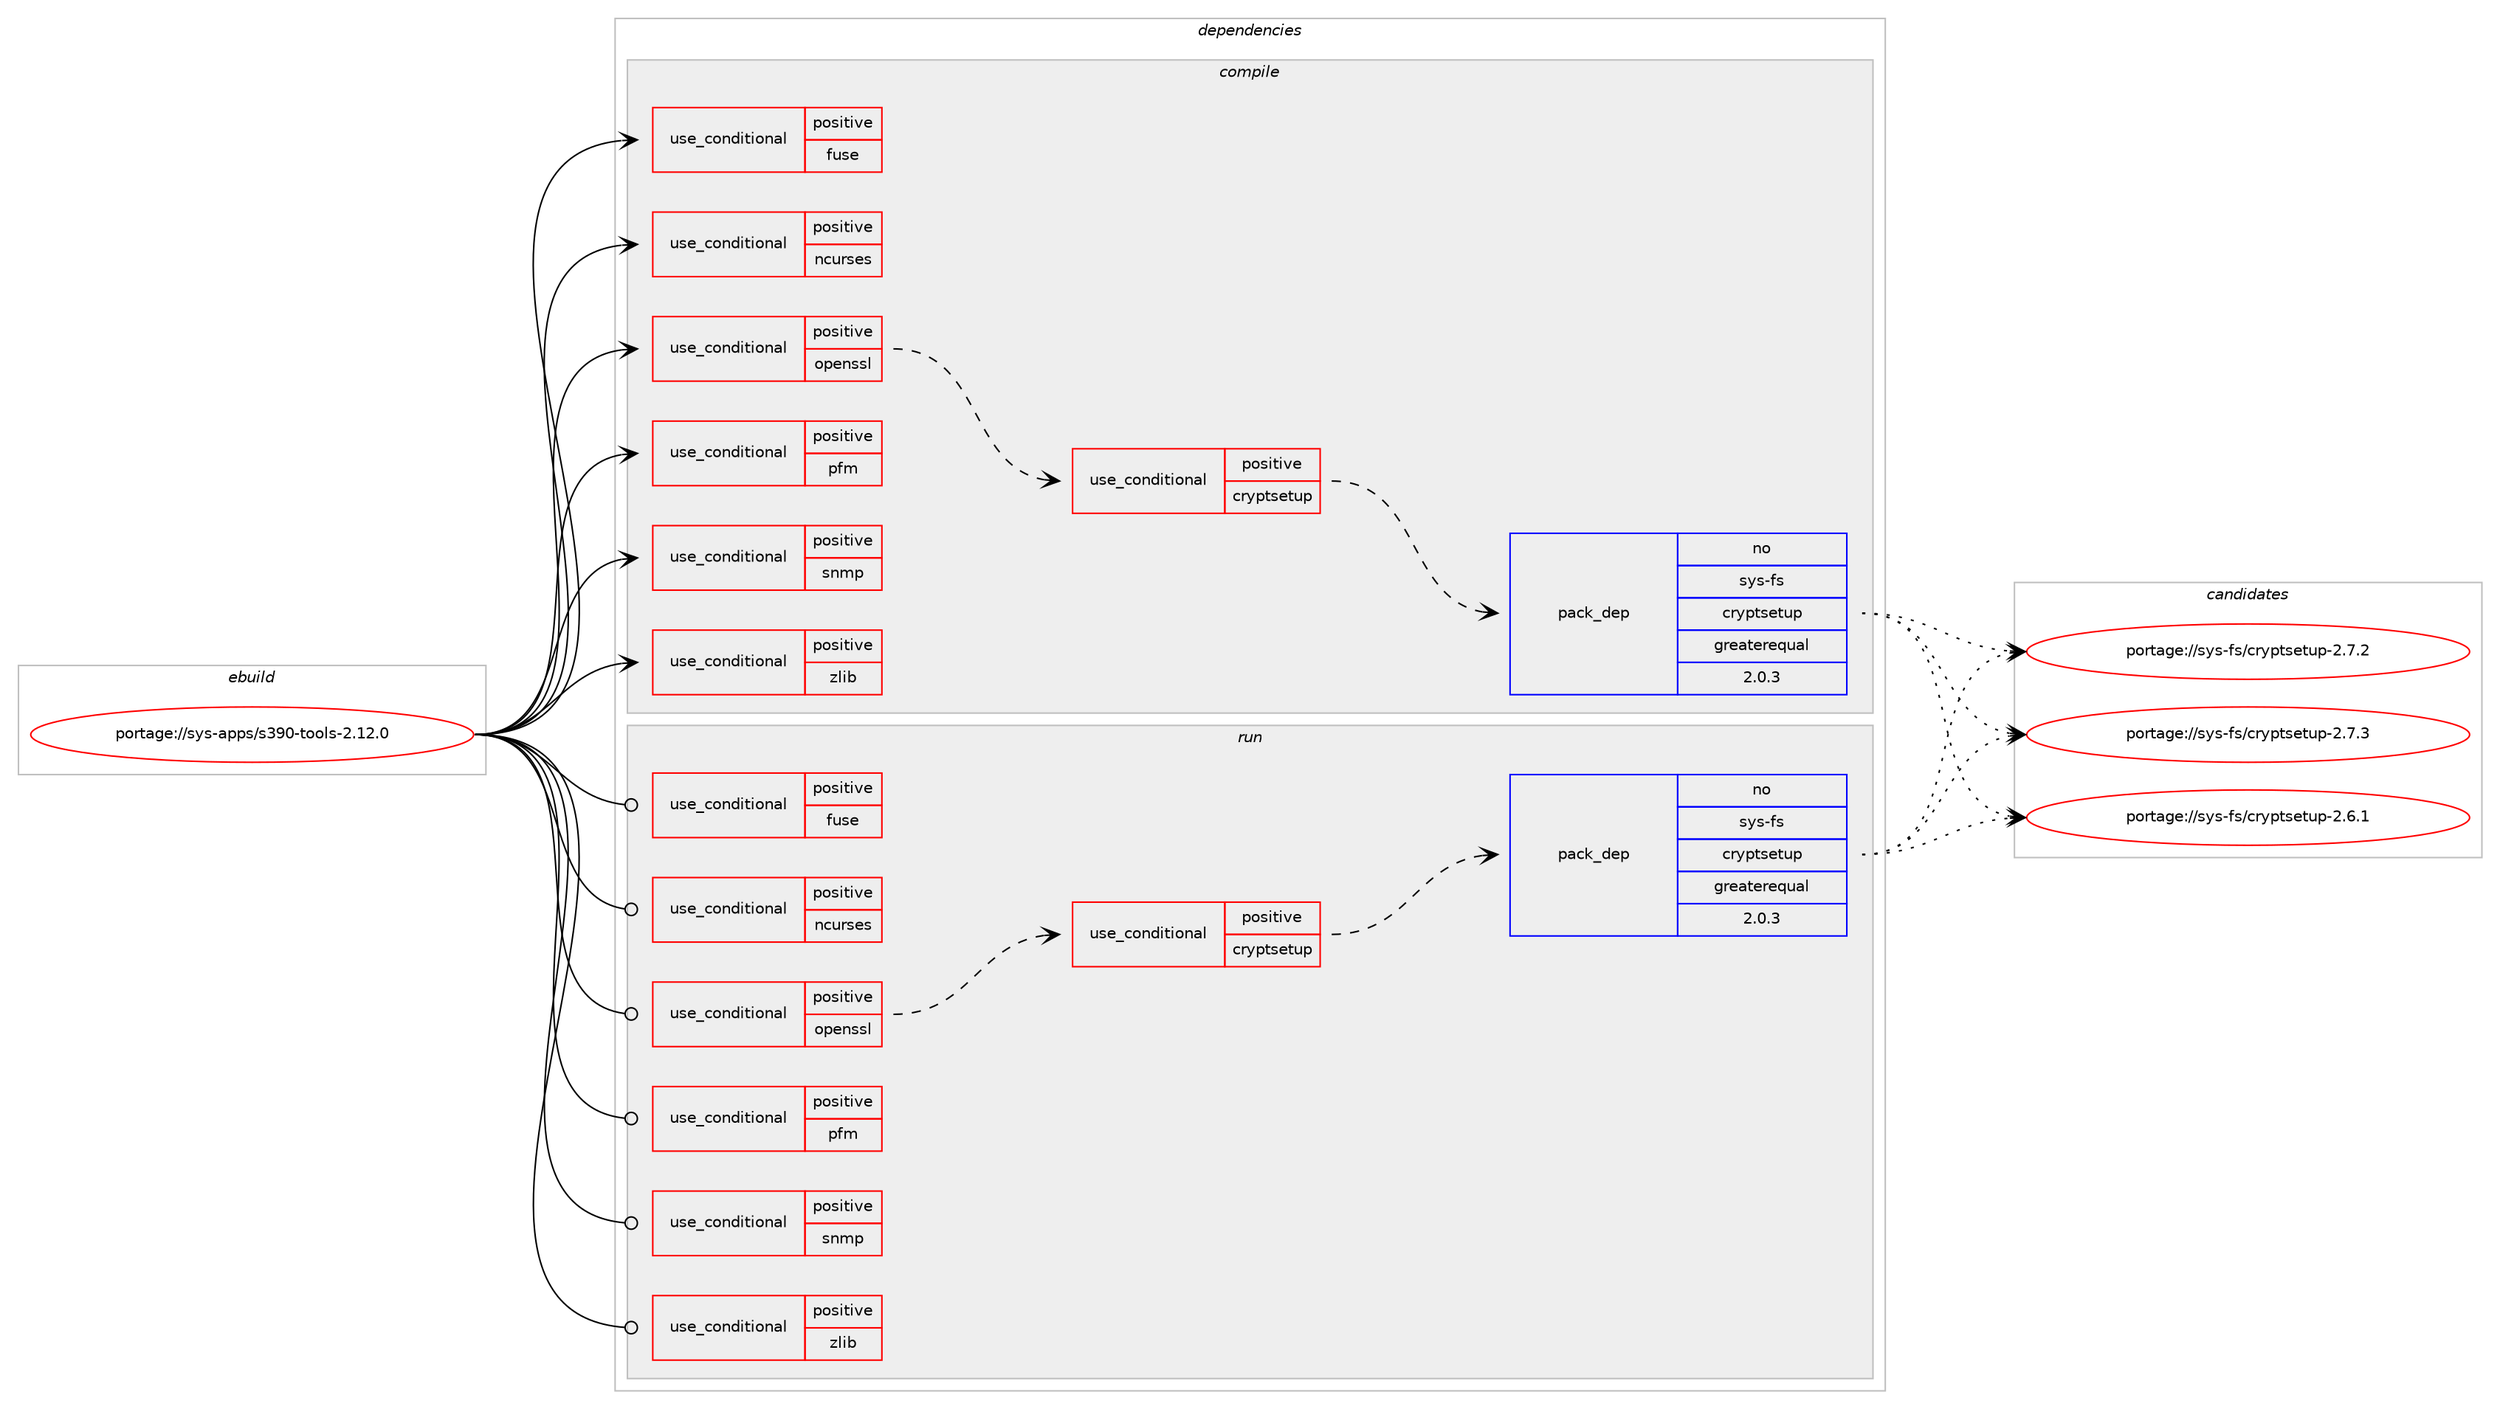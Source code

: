 digraph prolog {

# *************
# Graph options
# *************

newrank=true;
concentrate=true;
compound=true;
graph [rankdir=LR,fontname=Helvetica,fontsize=10,ranksep=1.5];#, ranksep=2.5, nodesep=0.2];
edge  [arrowhead=vee];
node  [fontname=Helvetica,fontsize=10];

# **********
# The ebuild
# **********

subgraph cluster_leftcol {
color=gray;
rank=same;
label=<<i>ebuild</i>>;
id [label="portage://sys-apps/s390-tools-2.12.0", color=red, width=4, href="../sys-apps/s390-tools-2.12.0.svg"];
}

# ****************
# The dependencies
# ****************

subgraph cluster_midcol {
color=gray;
label=<<i>dependencies</i>>;
subgraph cluster_compile {
fillcolor="#eeeeee";
style=filled;
label=<<i>compile</i>>;
subgraph cond109122 {
dependency212029 [label=<<TABLE BORDER="0" CELLBORDER="1" CELLSPACING="0" CELLPADDING="4"><TR><TD ROWSPAN="3" CELLPADDING="10">use_conditional</TD></TR><TR><TD>positive</TD></TR><TR><TD>fuse</TD></TR></TABLE>>, shape=none, color=red];
# *** BEGIN UNKNOWN DEPENDENCY TYPE (TODO) ***
# dependency212029 -> package_dependency(portage://sys-apps/s390-tools-2.12.0,install,no,sys-fs,fuse,none,[,,],[slot(0),equal],[])
# *** END UNKNOWN DEPENDENCY TYPE (TODO) ***

}
id:e -> dependency212029:w [weight=20,style="solid",arrowhead="vee"];
subgraph cond109123 {
dependency212030 [label=<<TABLE BORDER="0" CELLBORDER="1" CELLSPACING="0" CELLPADDING="4"><TR><TD ROWSPAN="3" CELLPADDING="10">use_conditional</TD></TR><TR><TD>positive</TD></TR><TR><TD>ncurses</TD></TR></TABLE>>, shape=none, color=red];
# *** BEGIN UNKNOWN DEPENDENCY TYPE (TODO) ***
# dependency212030 -> package_dependency(portage://sys-apps/s390-tools-2.12.0,install,no,sys-libs,ncurses,none,[,,],[slot(0),equal],[])
# *** END UNKNOWN DEPENDENCY TYPE (TODO) ***

}
id:e -> dependency212030:w [weight=20,style="solid",arrowhead="vee"];
subgraph cond109124 {
dependency212031 [label=<<TABLE BORDER="0" CELLBORDER="1" CELLSPACING="0" CELLPADDING="4"><TR><TD ROWSPAN="3" CELLPADDING="10">use_conditional</TD></TR><TR><TD>positive</TD></TR><TR><TD>openssl</TD></TR></TABLE>>, shape=none, color=red];
# *** BEGIN UNKNOWN DEPENDENCY TYPE (TODO) ***
# dependency212031 -> package_dependency(portage://sys-apps/s390-tools-2.12.0,install,no,dev-libs,openssl,none,[,,],[slot(0),equal],[])
# *** END UNKNOWN DEPENDENCY TYPE (TODO) ***

subgraph cond109125 {
dependency212032 [label=<<TABLE BORDER="0" CELLBORDER="1" CELLSPACING="0" CELLPADDING="4"><TR><TD ROWSPAN="3" CELLPADDING="10">use_conditional</TD></TR><TR><TD>positive</TD></TR><TR><TD>cryptsetup</TD></TR></TABLE>>, shape=none, color=red];
subgraph pack100051 {
dependency212033 [label=<<TABLE BORDER="0" CELLBORDER="1" CELLSPACING="0" CELLPADDING="4" WIDTH="220"><TR><TD ROWSPAN="6" CELLPADDING="30">pack_dep</TD></TR><TR><TD WIDTH="110">no</TD></TR><TR><TD>sys-fs</TD></TR><TR><TD>cryptsetup</TD></TR><TR><TD>greaterequal</TD></TR><TR><TD>2.0.3</TD></TR></TABLE>>, shape=none, color=blue];
}
dependency212032:e -> dependency212033:w [weight=20,style="dashed",arrowhead="vee"];
# *** BEGIN UNKNOWN DEPENDENCY TYPE (TODO) ***
# dependency212032 -> package_dependency(portage://sys-apps/s390-tools-2.12.0,install,no,dev-libs,json-c,none,[,,],any_same_slot,[])
# *** END UNKNOWN DEPENDENCY TYPE (TODO) ***

}
dependency212031:e -> dependency212032:w [weight=20,style="dashed",arrowhead="vee"];
}
id:e -> dependency212031:w [weight=20,style="solid",arrowhead="vee"];
subgraph cond109126 {
dependency212034 [label=<<TABLE BORDER="0" CELLBORDER="1" CELLSPACING="0" CELLPADDING="4"><TR><TD ROWSPAN="3" CELLPADDING="10">use_conditional</TD></TR><TR><TD>positive</TD></TR><TR><TD>pfm</TD></TR></TABLE>>, shape=none, color=red];
# *** BEGIN UNKNOWN DEPENDENCY TYPE (TODO) ***
# dependency212034 -> package_dependency(portage://sys-apps/s390-tools-2.12.0,install,no,app-misc,pfm,none,[,,],[],[])
# *** END UNKNOWN DEPENDENCY TYPE (TODO) ***

}
id:e -> dependency212034:w [weight=20,style="solid",arrowhead="vee"];
subgraph cond109127 {
dependency212035 [label=<<TABLE BORDER="0" CELLBORDER="1" CELLSPACING="0" CELLPADDING="4"><TR><TD ROWSPAN="3" CELLPADDING="10">use_conditional</TD></TR><TR><TD>positive</TD></TR><TR><TD>snmp</TD></TR></TABLE>>, shape=none, color=red];
# *** BEGIN UNKNOWN DEPENDENCY TYPE (TODO) ***
# dependency212035 -> package_dependency(portage://sys-apps/s390-tools-2.12.0,install,no,net-analyzer,net-snmp,none,[,,],[],[])
# *** END UNKNOWN DEPENDENCY TYPE (TODO) ***

}
id:e -> dependency212035:w [weight=20,style="solid",arrowhead="vee"];
subgraph cond109128 {
dependency212036 [label=<<TABLE BORDER="0" CELLBORDER="1" CELLSPACING="0" CELLPADDING="4"><TR><TD ROWSPAN="3" CELLPADDING="10">use_conditional</TD></TR><TR><TD>positive</TD></TR><TR><TD>zlib</TD></TR></TABLE>>, shape=none, color=red];
# *** BEGIN UNKNOWN DEPENDENCY TYPE (TODO) ***
# dependency212036 -> package_dependency(portage://sys-apps/s390-tools-2.12.0,install,no,sys-libs,zlib,none,[,,],[],[])
# *** END UNKNOWN DEPENDENCY TYPE (TODO) ***

}
id:e -> dependency212036:w [weight=20,style="solid",arrowhead="vee"];
}
subgraph cluster_compileandrun {
fillcolor="#eeeeee";
style=filled;
label=<<i>compile and run</i>>;
}
subgraph cluster_run {
fillcolor="#eeeeee";
style=filled;
label=<<i>run</i>>;
subgraph cond109129 {
dependency212037 [label=<<TABLE BORDER="0" CELLBORDER="1" CELLSPACING="0" CELLPADDING="4"><TR><TD ROWSPAN="3" CELLPADDING="10">use_conditional</TD></TR><TR><TD>positive</TD></TR><TR><TD>fuse</TD></TR></TABLE>>, shape=none, color=red];
# *** BEGIN UNKNOWN DEPENDENCY TYPE (TODO) ***
# dependency212037 -> package_dependency(portage://sys-apps/s390-tools-2.12.0,run,no,sys-fs,fuse,none,[,,],[slot(0),equal],[])
# *** END UNKNOWN DEPENDENCY TYPE (TODO) ***

}
id:e -> dependency212037:w [weight=20,style="solid",arrowhead="odot"];
subgraph cond109130 {
dependency212038 [label=<<TABLE BORDER="0" CELLBORDER="1" CELLSPACING="0" CELLPADDING="4"><TR><TD ROWSPAN="3" CELLPADDING="10">use_conditional</TD></TR><TR><TD>positive</TD></TR><TR><TD>ncurses</TD></TR></TABLE>>, shape=none, color=red];
# *** BEGIN UNKNOWN DEPENDENCY TYPE (TODO) ***
# dependency212038 -> package_dependency(portage://sys-apps/s390-tools-2.12.0,run,no,sys-libs,ncurses,none,[,,],[slot(0),equal],[])
# *** END UNKNOWN DEPENDENCY TYPE (TODO) ***

}
id:e -> dependency212038:w [weight=20,style="solid",arrowhead="odot"];
subgraph cond109131 {
dependency212039 [label=<<TABLE BORDER="0" CELLBORDER="1" CELLSPACING="0" CELLPADDING="4"><TR><TD ROWSPAN="3" CELLPADDING="10">use_conditional</TD></TR><TR><TD>positive</TD></TR><TR><TD>openssl</TD></TR></TABLE>>, shape=none, color=red];
# *** BEGIN UNKNOWN DEPENDENCY TYPE (TODO) ***
# dependency212039 -> package_dependency(portage://sys-apps/s390-tools-2.12.0,run,no,dev-libs,openssl,none,[,,],[slot(0),equal],[])
# *** END UNKNOWN DEPENDENCY TYPE (TODO) ***

subgraph cond109132 {
dependency212040 [label=<<TABLE BORDER="0" CELLBORDER="1" CELLSPACING="0" CELLPADDING="4"><TR><TD ROWSPAN="3" CELLPADDING="10">use_conditional</TD></TR><TR><TD>positive</TD></TR><TR><TD>cryptsetup</TD></TR></TABLE>>, shape=none, color=red];
subgraph pack100052 {
dependency212041 [label=<<TABLE BORDER="0" CELLBORDER="1" CELLSPACING="0" CELLPADDING="4" WIDTH="220"><TR><TD ROWSPAN="6" CELLPADDING="30">pack_dep</TD></TR><TR><TD WIDTH="110">no</TD></TR><TR><TD>sys-fs</TD></TR><TR><TD>cryptsetup</TD></TR><TR><TD>greaterequal</TD></TR><TR><TD>2.0.3</TD></TR></TABLE>>, shape=none, color=blue];
}
dependency212040:e -> dependency212041:w [weight=20,style="dashed",arrowhead="vee"];
# *** BEGIN UNKNOWN DEPENDENCY TYPE (TODO) ***
# dependency212040 -> package_dependency(portage://sys-apps/s390-tools-2.12.0,run,no,dev-libs,json-c,none,[,,],any_same_slot,[])
# *** END UNKNOWN DEPENDENCY TYPE (TODO) ***

}
dependency212039:e -> dependency212040:w [weight=20,style="dashed",arrowhead="vee"];
}
id:e -> dependency212039:w [weight=20,style="solid",arrowhead="odot"];
subgraph cond109133 {
dependency212042 [label=<<TABLE BORDER="0" CELLBORDER="1" CELLSPACING="0" CELLPADDING="4"><TR><TD ROWSPAN="3" CELLPADDING="10">use_conditional</TD></TR><TR><TD>positive</TD></TR><TR><TD>pfm</TD></TR></TABLE>>, shape=none, color=red];
# *** BEGIN UNKNOWN DEPENDENCY TYPE (TODO) ***
# dependency212042 -> package_dependency(portage://sys-apps/s390-tools-2.12.0,run,no,app-misc,pfm,none,[,,],[],[])
# *** END UNKNOWN DEPENDENCY TYPE (TODO) ***

}
id:e -> dependency212042:w [weight=20,style="solid",arrowhead="odot"];
subgraph cond109134 {
dependency212043 [label=<<TABLE BORDER="0" CELLBORDER="1" CELLSPACING="0" CELLPADDING="4"><TR><TD ROWSPAN="3" CELLPADDING="10">use_conditional</TD></TR><TR><TD>positive</TD></TR><TR><TD>snmp</TD></TR></TABLE>>, shape=none, color=red];
# *** BEGIN UNKNOWN DEPENDENCY TYPE (TODO) ***
# dependency212043 -> package_dependency(portage://sys-apps/s390-tools-2.12.0,run,no,net-analyzer,net-snmp,none,[,,],[],[])
# *** END UNKNOWN DEPENDENCY TYPE (TODO) ***

}
id:e -> dependency212043:w [weight=20,style="solid",arrowhead="odot"];
subgraph cond109135 {
dependency212044 [label=<<TABLE BORDER="0" CELLBORDER="1" CELLSPACING="0" CELLPADDING="4"><TR><TD ROWSPAN="3" CELLPADDING="10">use_conditional</TD></TR><TR><TD>positive</TD></TR><TR><TD>zlib</TD></TR></TABLE>>, shape=none, color=red];
# *** BEGIN UNKNOWN DEPENDENCY TYPE (TODO) ***
# dependency212044 -> package_dependency(portage://sys-apps/s390-tools-2.12.0,run,no,sys-libs,zlib,none,[,,],[],[])
# *** END UNKNOWN DEPENDENCY TYPE (TODO) ***

}
id:e -> dependency212044:w [weight=20,style="solid",arrowhead="odot"];
}
}

# **************
# The candidates
# **************

subgraph cluster_choices {
rank=same;
color=gray;
label=<<i>candidates</i>>;

subgraph choice100051 {
color=black;
nodesep=1;
choice115121115451021154799114121112116115101116117112455046544649 [label="portage://sys-fs/cryptsetup-2.6.1", color=red, width=4,href="../sys-fs/cryptsetup-2.6.1.svg"];
choice115121115451021154799114121112116115101116117112455046554650 [label="portage://sys-fs/cryptsetup-2.7.2", color=red, width=4,href="../sys-fs/cryptsetup-2.7.2.svg"];
choice115121115451021154799114121112116115101116117112455046554651 [label="portage://sys-fs/cryptsetup-2.7.3", color=red, width=4,href="../sys-fs/cryptsetup-2.7.3.svg"];
dependency212033:e -> choice115121115451021154799114121112116115101116117112455046544649:w [style=dotted,weight="100"];
dependency212033:e -> choice115121115451021154799114121112116115101116117112455046554650:w [style=dotted,weight="100"];
dependency212033:e -> choice115121115451021154799114121112116115101116117112455046554651:w [style=dotted,weight="100"];
}
subgraph choice100052 {
color=black;
nodesep=1;
choice115121115451021154799114121112116115101116117112455046544649 [label="portage://sys-fs/cryptsetup-2.6.1", color=red, width=4,href="../sys-fs/cryptsetup-2.6.1.svg"];
choice115121115451021154799114121112116115101116117112455046554650 [label="portage://sys-fs/cryptsetup-2.7.2", color=red, width=4,href="../sys-fs/cryptsetup-2.7.2.svg"];
choice115121115451021154799114121112116115101116117112455046554651 [label="portage://sys-fs/cryptsetup-2.7.3", color=red, width=4,href="../sys-fs/cryptsetup-2.7.3.svg"];
dependency212041:e -> choice115121115451021154799114121112116115101116117112455046544649:w [style=dotted,weight="100"];
dependency212041:e -> choice115121115451021154799114121112116115101116117112455046554650:w [style=dotted,weight="100"];
dependency212041:e -> choice115121115451021154799114121112116115101116117112455046554651:w [style=dotted,weight="100"];
}
}

}
